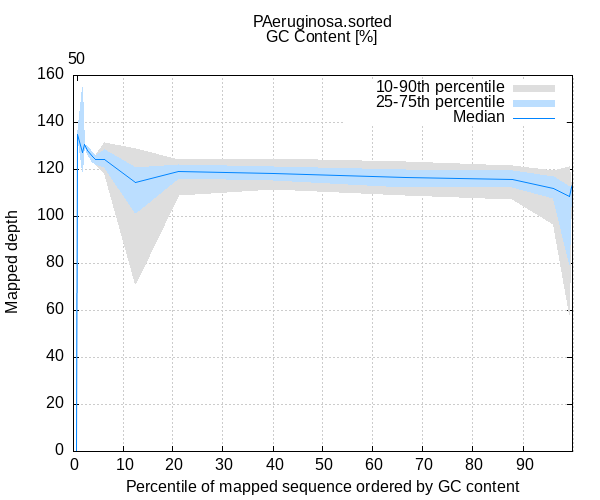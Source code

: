 
            set terminal png size 600,500 truecolor
            set output "bam_stats/gc-depth.png"
            set grid xtics ytics y2tics back lc rgb "#cccccc"
            set ylabel "Mapped depth"
            set xlabel "Percentile of mapped sequence ordered by GC content"
            set x2label "GC Content [%]"
            set title "PAeruginosa.sorted" noenhanced
            set x2tics ("30" 0.955,"40" 0.955,"50" 0.955)
            set xtics nomirror
            set xrange [0.1:99.9]

            plot '-' using 1:2:3 with filledcurve lt 1 lc rgb "#dedede" t '10-90th percentile' , \
                 '-' using 1:2:3 with filledcurve lt 1 lc rgb "#bbdeff" t '25-75th percentile' , \
                 '-' using 1:2 with lines lc rgb "#0084ff" t 'Median'
        0.637	0.000	0.000
0.955	134.888	134.888
1.911	119.353	154.710
2.229	130.579	130.579
2.866	126.591	129.906
3.822	122.954	127.299
4.459	122.200	126.119
6.369	118.287	131.281
12.420	70.948	128.827
21.019	108.969	124.381
40.127	111.473	124.548
66.561	109.078	123.466
87.898	107.264	121.518
96.178	96.720	119.541
99.363	58.149	121.318
99.682	112.167	112.167
100.000	115.134	115.134
end
0.637	0.000	0.000
0.955	134.888	134.888
1.911	119.353	154.710
2.229	130.579	130.579
2.866	126.591	129.906
3.822	122.954	127.299
4.459	122.200	126.119
6.369	120.751	128.319
12.420	101.221	121.017
21.019	116.035	122.151
40.127	115.224	121.326
66.561	112.495	120.101
87.898	112.252	119.545
96.178	107.828	117.076
99.363	79.554	112.942
99.682	112.167	112.167
100.000	115.134	115.134
end
0.637	0.000
0.955	134.888
1.911	127.133
2.229	130.579
2.866	128.248
3.822	125.658
4.459	124.160
6.369	124.444
12.420	114.602
21.019	119.243
40.127	118.453
66.561	116.590
87.898	115.758
96.178	112.060
99.363	108.391
99.682	112.167
100.000	115.134
end
